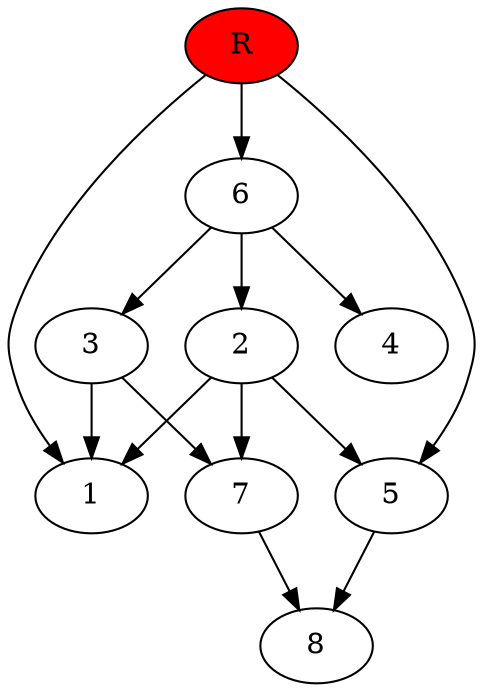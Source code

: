 digraph prb38996 {
	1
	2
	3
	4
	5
	6
	7
	8
	R [fillcolor="#ff0000" style=filled]
	2 -> 1
	2 -> 5
	2 -> 7
	3 -> 1
	3 -> 7
	5 -> 8
	6 -> 2
	6 -> 3
	6 -> 4
	7 -> 8
	R -> 1
	R -> 5
	R -> 6
}
